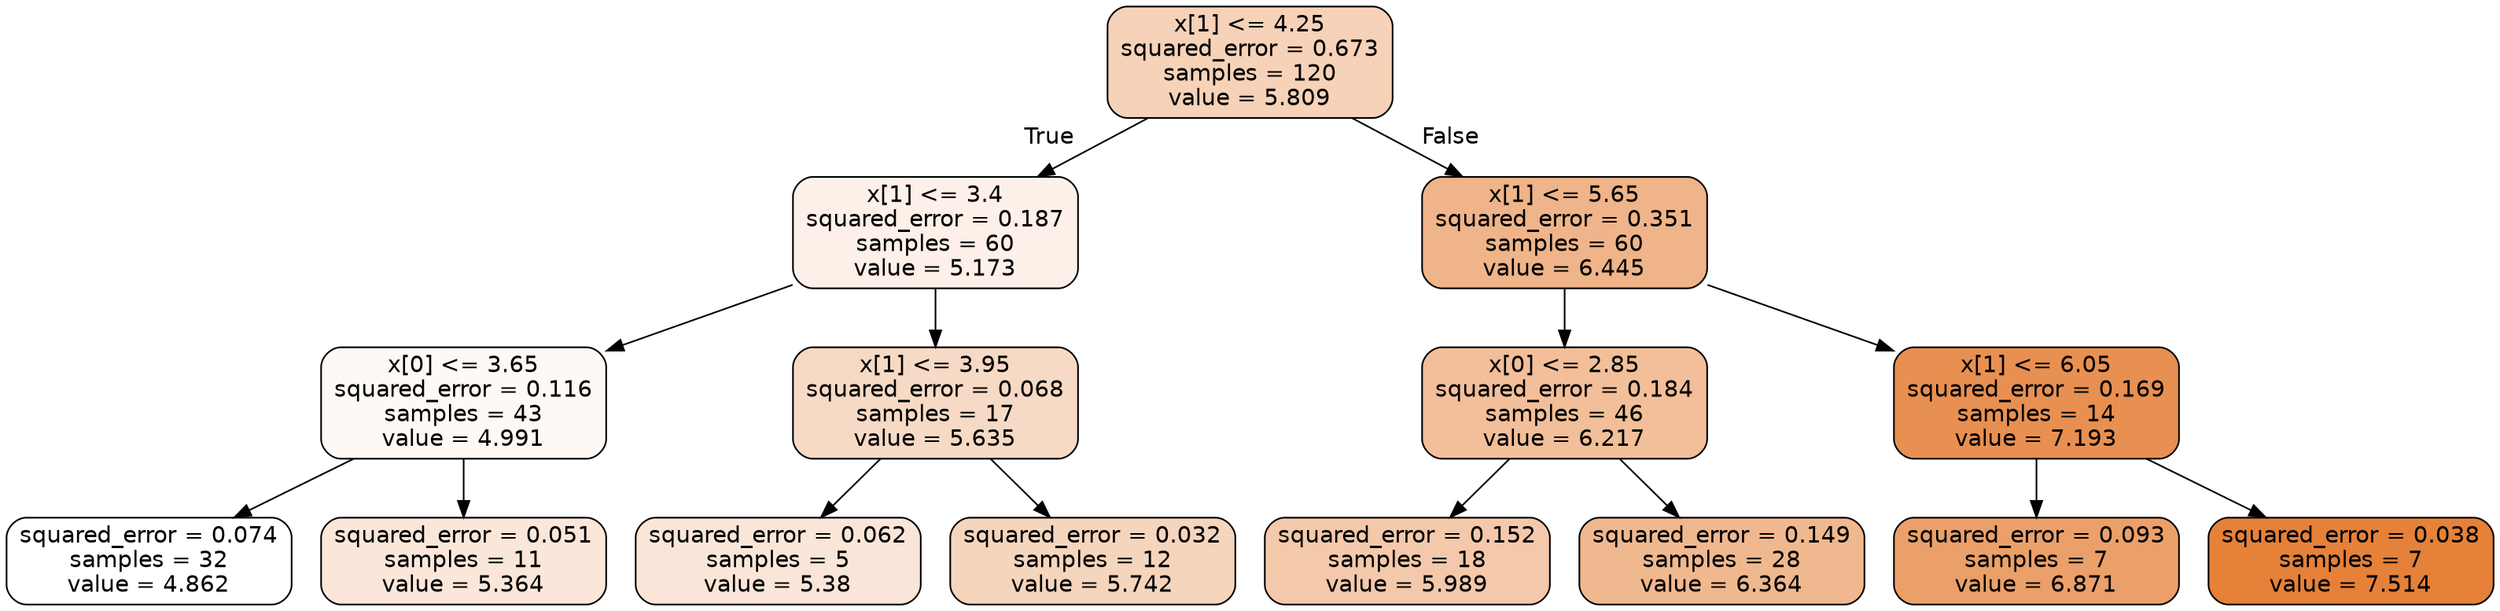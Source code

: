 digraph Tree {
node [shape=box, style="filled, rounded", color="black", fontname="helvetica"] ;
edge [fontname="helvetica"] ;
0 [label="x[1] <= 4.25\nsquared_error = 0.673\nsamples = 120\nvalue = 5.809", fillcolor="#f6d2b8"] ;
1 [label="x[1] <= 3.4\nsquared_error = 0.187\nsamples = 60\nvalue = 5.173", fillcolor="#fcf0e8"] ;
0 -> 1 [labeldistance=2.5, labelangle=45, headlabel="True"] ;
2 [label="x[0] <= 3.65\nsquared_error = 0.116\nsamples = 43\nvalue = 4.991", fillcolor="#fef9f5"] ;
1 -> 2 ;
3 [label="squared_error = 0.074\nsamples = 32\nvalue = 4.862", fillcolor="#ffffff"] ;
2 -> 3 ;
4 [label="squared_error = 0.051\nsamples = 11\nvalue = 5.364", fillcolor="#fae7da"] ;
2 -> 4 ;
5 [label="x[1] <= 3.95\nsquared_error = 0.068\nsamples = 17\nvalue = 5.635", fillcolor="#f7dac5"] ;
1 -> 5 ;
6 [label="squared_error = 0.062\nsamples = 5\nvalue = 5.38", fillcolor="#fae6d8"] ;
5 -> 6 ;
7 [label="squared_error = 0.032\nsamples = 12\nvalue = 5.742", fillcolor="#f6d5bd"] ;
5 -> 7 ;
8 [label="x[1] <= 5.65\nsquared_error = 0.351\nsamples = 60\nvalue = 6.445", fillcolor="#efb489"] ;
0 -> 8 [labeldistance=2.5, labelangle=-45, headlabel="False"] ;
9 [label="x[0] <= 2.85\nsquared_error = 0.184\nsamples = 46\nvalue = 6.217", fillcolor="#f2bf9a"] ;
8 -> 9 ;
10 [label="squared_error = 0.152\nsamples = 18\nvalue = 5.989", fillcolor="#f4c9ab"] ;
9 -> 10 ;
11 [label="squared_error = 0.149\nsamples = 28\nvalue = 6.364", fillcolor="#f0b88f"] ;
9 -> 11 ;
12 [label="x[1] <= 6.05\nsquared_error = 0.169\nsamples = 14\nvalue = 7.193", fillcolor="#e89051"] ;
8 -> 12 ;
13 [label="squared_error = 0.093\nsamples = 7\nvalue = 6.871", fillcolor="#eba069"] ;
12 -> 13 ;
14 [label="squared_error = 0.038\nsamples = 7\nvalue = 7.514", fillcolor="#e58139"] ;
12 -> 14 ;
}